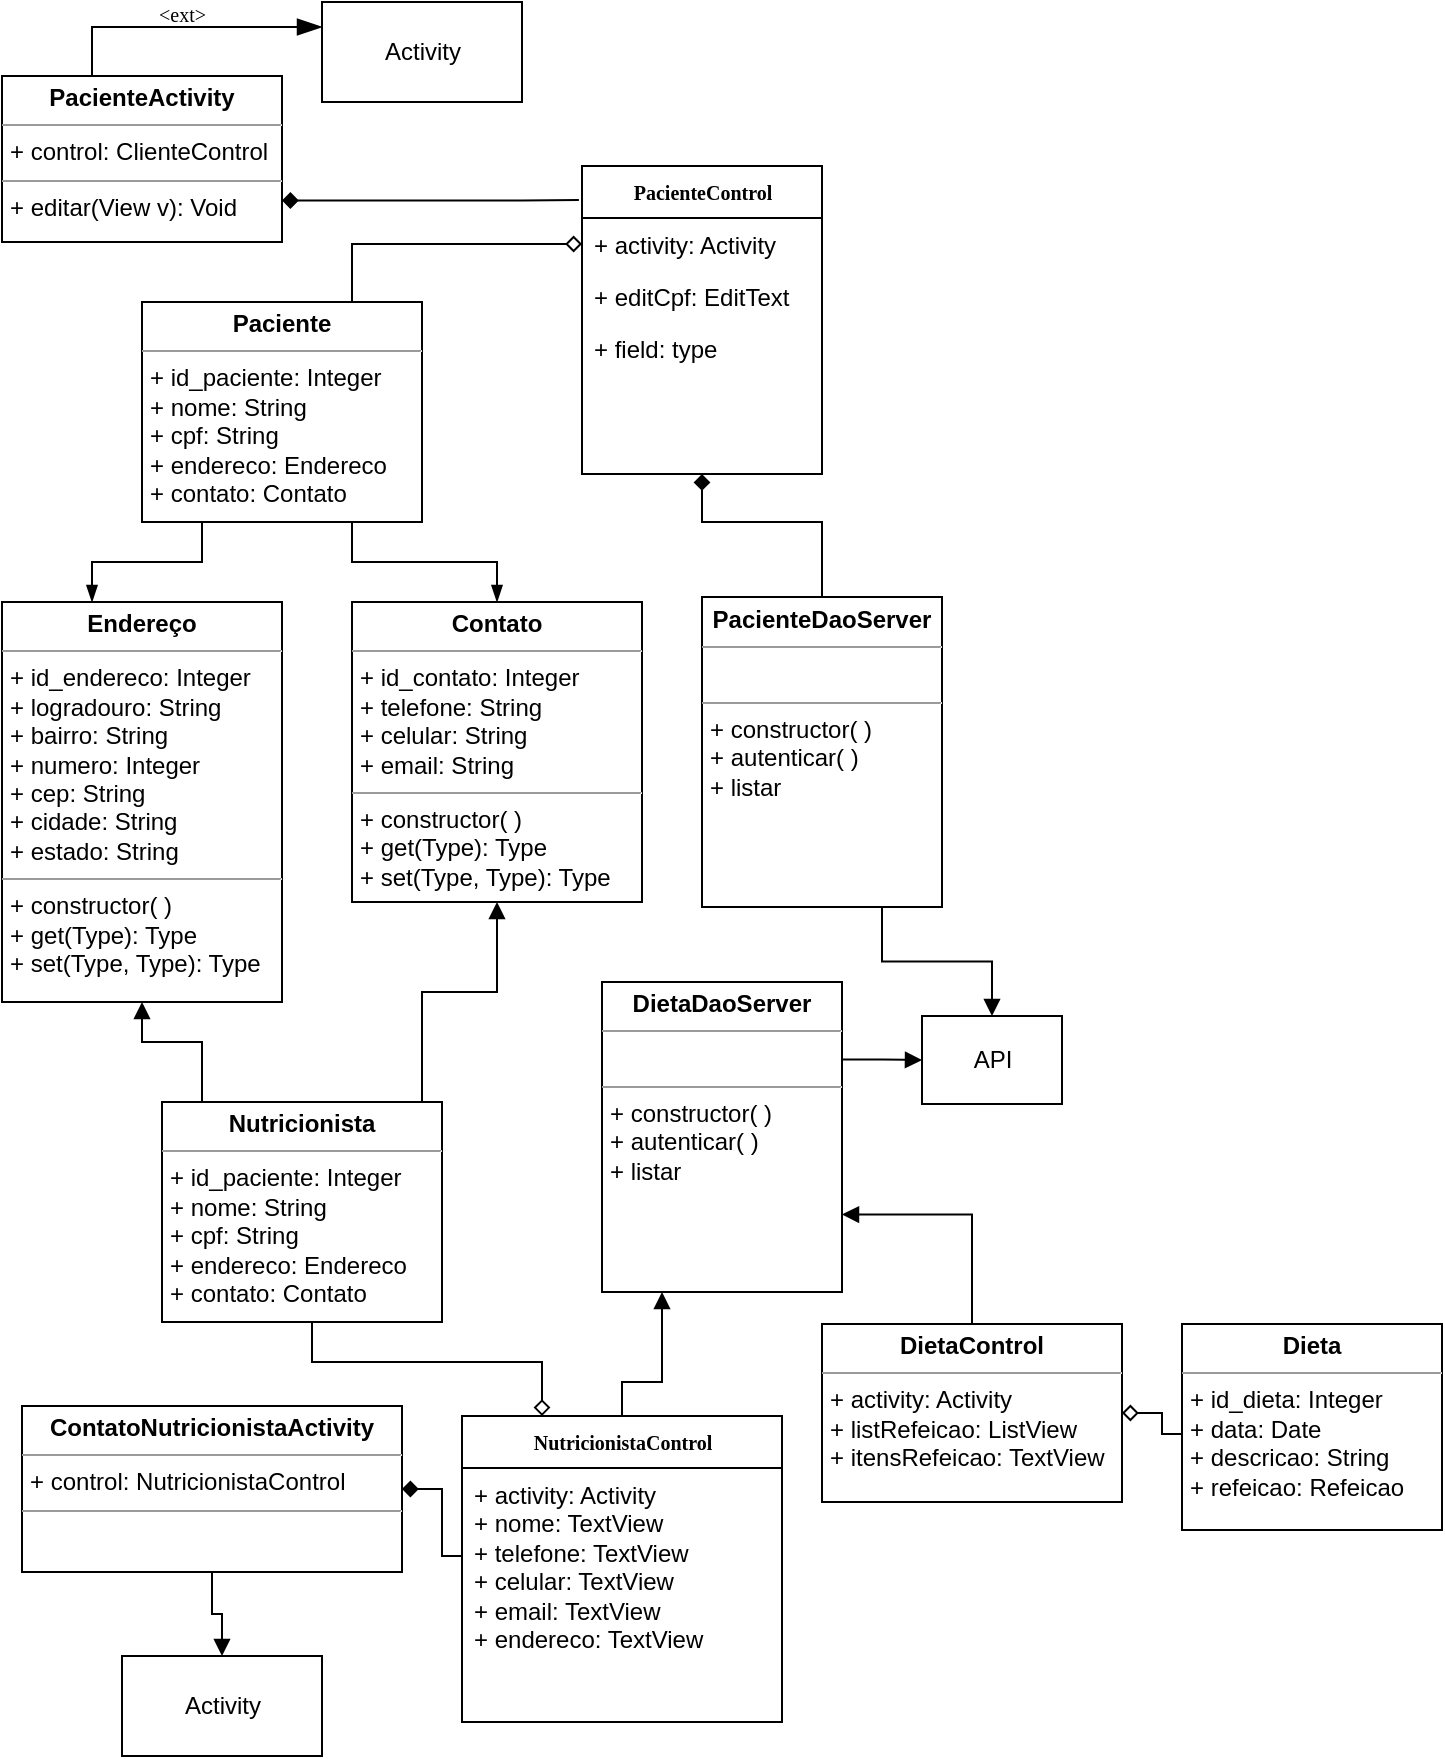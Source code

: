 <mxfile version="10.7.5" type="device"><diagram name="Page-1" id="c4acf3e9-155e-7222-9cf6-157b1a14988f"><mxGraphModel dx="1010" dy="533" grid="1" gridSize="10" guides="1" tooltips="1" connect="1" arrows="1" fold="1" page="1" pageScale="1" pageWidth="850" pageHeight="1100" background="#ffffff" math="0" shadow="0"><root><mxCell id="0"/><mxCell id="1" parent="0"/><mxCell id="17acba5748e5396b-30" value="&lt;b&gt;PacienteControl&lt;/b&gt;" style="swimlane;html=1;fontStyle=0;childLayout=stackLayout;horizontal=1;startSize=26;fillColor=none;horizontalStack=0;resizeParent=1;resizeLast=0;collapsible=1;marginBottom=0;swimlaneFillColor=#ffffff;rounded=0;shadow=0;comic=0;labelBackgroundColor=none;strokeColor=#000000;strokeWidth=1;fontFamily=Verdana;fontSize=10;fontColor=#000000;align=center;" parent="1" vertex="1"><mxGeometry x="290" y="162" width="120" height="154" as="geometry"/></mxCell><mxCell id="17acba5748e5396b-31" value="+ activity: Activity" style="text;html=1;strokeColor=none;fillColor=none;align=left;verticalAlign=top;spacingLeft=4;spacingRight=4;whiteSpace=wrap;overflow=hidden;rotatable=0;points=[[0,0.5],[1,0.5]];portConstraint=eastwest;" parent="17acba5748e5396b-30" vertex="1"><mxGeometry y="26" width="120" height="26" as="geometry"/></mxCell><mxCell id="17acba5748e5396b-32" value="+ editCpf: EditText" style="text;html=1;strokeColor=none;fillColor=none;align=left;verticalAlign=top;spacingLeft=4;spacingRight=4;whiteSpace=wrap;overflow=hidden;rotatable=0;points=[[0,0.5],[1,0.5]];portConstraint=eastwest;" parent="17acba5748e5396b-30" vertex="1"><mxGeometry y="52" width="120" height="26" as="geometry"/></mxCell><mxCell id="17acba5748e5396b-33" value="+ field: type" style="text;html=1;strokeColor=none;fillColor=none;align=left;verticalAlign=top;spacingLeft=4;spacingRight=4;whiteSpace=wrap;overflow=hidden;rotatable=0;points=[[0,0.5],[1,0.5]];portConstraint=eastwest;" parent="17acba5748e5396b-30" vertex="1"><mxGeometry y="78" width="120" height="26" as="geometry"/></mxCell><mxCell id="5d2195bd80daf111-10" value="&lt;p style=&quot;margin: 0px ; margin-top: 4px ; text-align: center&quot;&gt;&lt;b&gt;Contato&lt;/b&gt;&lt;/p&gt;&lt;hr size=&quot;1&quot;&gt;&lt;p style=&quot;margin: 0px ; margin-left: 4px&quot;&gt;+ id_contato: Integer&lt;br&gt;+ telefone: String&lt;/p&gt;&lt;p style=&quot;margin: 0px ; margin-left: 4px&quot;&gt;+ celular: String&lt;/p&gt;&lt;p style=&quot;margin: 0px ; margin-left: 4px&quot;&gt;+ email: String&lt;/p&gt;&lt;hr size=&quot;1&quot;&gt;&lt;p style=&quot;margin: 0px ; margin-left: 4px&quot;&gt;+ constructor( )&lt;br&gt;&lt;/p&gt;&lt;p style=&quot;margin: 0px ; margin-left: 4px&quot;&gt;+ get(Type): Type&lt;br&gt;+ set(Type, Type): Type&lt;/p&gt;" style="verticalAlign=top;align=left;overflow=fill;fontSize=12;fontFamily=Helvetica;html=1;rounded=0;shadow=0;comic=0;labelBackgroundColor=none;strokeColor=#000000;strokeWidth=1;fillColor=#ffffff;" parent="1" vertex="1"><mxGeometry x="175" y="380" width="145" height="150" as="geometry"/></mxCell><mxCell id="5d2195bd80daf111-21" value="&amp;lt;ext&amp;gt;&amp;nbsp;&lt;br&gt;&lt;br&gt;" style="edgeStyle=orthogonalEdgeStyle;rounded=0;html=1;labelBackgroundColor=none;startFill=0;endArrow=blockThin;endFill=1;endSize=10;fontFamily=Verdana;fontSize=10;entryX=0;entryY=0.25;entryDx=0;entryDy=0;" parent="1" source="5d2195bd80daf111-18" target="yfx5J68NULHjutwP12YB-38" edge="1"><mxGeometry relative="1" as="geometry"><mxPoint x="350" y="60" as="targetPoint"/><Array as="points"><mxPoint x="45" y="93"/></Array></mxGeometry></mxCell><mxCell id="yfx5J68NULHjutwP12YB-6" value="" style="edgeStyle=orthogonalEdgeStyle;rounded=0;orthogonalLoop=1;jettySize=auto;html=1;endArrow=none;endFill=0;entryX=-0.013;entryY=0.11;entryDx=0;entryDy=0;startArrow=diamond;startFill=1;exitX=1;exitY=0.75;exitDx=0;exitDy=0;entryPerimeter=0;" edge="1" parent="1" source="5d2195bd80daf111-18" target="17acba5748e5396b-30"><mxGeometry relative="1" as="geometry"><mxPoint x="330" y="128.5" as="targetPoint"/><Array as="points"><mxPoint x="260" y="179"/><mxPoint x="260" y="179"/></Array></mxGeometry></mxCell><mxCell id="5d2195bd80daf111-18" value="&lt;p style=&quot;margin: 0px ; margin-top: 4px ; text-align: center&quot;&gt;&lt;b&gt;PacienteActivity&lt;/b&gt;&lt;/p&gt;&lt;hr size=&quot;1&quot;&gt;&lt;p style=&quot;margin: 0px ; margin-left: 4px&quot;&gt;+ control: ClienteControl&lt;br&gt;&lt;/p&gt;&lt;hr size=&quot;1&quot;&gt;&lt;p style=&quot;margin: 0px ; margin-left: 4px&quot;&gt;+ editar(View v): Void&lt;br&gt;&lt;/p&gt;" style="verticalAlign=top;align=left;overflow=fill;fontSize=12;fontFamily=Helvetica;html=1;rounded=0;shadow=0;comic=0;labelBackgroundColor=none;strokeColor=#000000;strokeWidth=1;fillColor=#ffffff;" parent="1" vertex="1"><mxGeometry y="117" width="140" height="83" as="geometry"/></mxCell><mxCell id="yfx5J68NULHjutwP12YB-2" value="" style="edgeStyle=orthogonalEdgeStyle;rounded=0;orthogonalLoop=1;jettySize=auto;html=1;endArrow=blockThin;endFill=1;entryX=0.5;entryY=0;entryDx=0;entryDy=0;exitX=0.75;exitY=1;exitDx=0;exitDy=0;" edge="1" parent="1" source="5d2195bd80daf111-19" target="5d2195bd80daf111-10"><mxGeometry relative="1" as="geometry"><Array as="points"><mxPoint x="175" y="360"/><mxPoint x="248" y="360"/></Array></mxGeometry></mxCell><mxCell id="yfx5J68NULHjutwP12YB-3" value="" style="edgeStyle=orthogonalEdgeStyle;rounded=0;orthogonalLoop=1;jettySize=auto;html=1;endArrow=blockThin;endFill=1;" edge="1" parent="1" source="5d2195bd80daf111-19" target="5d2195bd80daf111-20"><mxGeometry relative="1" as="geometry"><Array as="points"><mxPoint x="100" y="360"/><mxPoint x="45" y="360"/></Array></mxGeometry></mxCell><mxCell id="yfx5J68NULHjutwP12YB-4" value="" style="edgeStyle=orthogonalEdgeStyle;rounded=0;orthogonalLoop=1;jettySize=auto;html=1;endArrow=diamond;endFill=0;exitX=0.75;exitY=0;exitDx=0;exitDy=0;entryX=0;entryY=0.5;entryDx=0;entryDy=0;" edge="1" parent="1" source="5d2195bd80daf111-19" target="17acba5748e5396b-31"><mxGeometry relative="1" as="geometry"><mxPoint x="350" y="235" as="targetPoint"/><Array as="points"><mxPoint x="175" y="201"/></Array></mxGeometry></mxCell><mxCell id="5d2195bd80daf111-19" value="&lt;p style=&quot;margin: 0px ; margin-top: 4px ; text-align: center&quot;&gt;&lt;b&gt;Paciente&lt;/b&gt;&lt;/p&gt;&lt;hr size=&quot;1&quot;&gt;&lt;p style=&quot;margin: 0px ; margin-left: 4px&quot;&gt;+ id_paciente: Integer&lt;br&gt;+ nome: String&lt;/p&gt;&lt;p style=&quot;margin: 0px ; margin-left: 4px&quot;&gt;+ cpf: String&lt;/p&gt;&lt;p style=&quot;margin: 0px ; margin-left: 4px&quot;&gt;+ endereco: Endereco&lt;/p&gt;&lt;p style=&quot;margin: 0px ; margin-left: 4px&quot;&gt;+ contato: Contato&lt;/p&gt;&lt;p style=&quot;margin: 0px ; margin-left: 4px&quot;&gt;&lt;br&gt;&lt;/p&gt;" style="verticalAlign=top;align=left;overflow=fill;fontSize=12;fontFamily=Helvetica;html=1;rounded=0;shadow=0;comic=0;labelBackgroundColor=none;strokeColor=#000000;strokeWidth=1;fillColor=#ffffff;" parent="1" vertex="1"><mxGeometry x="70" y="230" width="140" height="110" as="geometry"/></mxCell><mxCell id="5d2195bd80daf111-20" value="&lt;p style=&quot;margin: 0px ; margin-top: 4px ; text-align: center&quot;&gt;&lt;b&gt;Endereço&lt;/b&gt;&lt;/p&gt;&lt;hr size=&quot;1&quot;&gt;&lt;p style=&quot;margin: 0px ; margin-left: 4px&quot;&gt;+ id_endereco: Integer&lt;br&gt;+ logradouro: String&lt;/p&gt;&lt;p style=&quot;margin: 0px ; margin-left: 4px&quot;&gt;+ bairro: String&lt;/p&gt;&lt;p style=&quot;margin: 0px ; margin-left: 4px&quot;&gt;+ numero: Integer&lt;/p&gt;&lt;p style=&quot;margin: 0px ; margin-left: 4px&quot;&gt;+ cep: String&lt;/p&gt;&lt;p style=&quot;margin: 0px ; margin-left: 4px&quot;&gt;+ cidade: String&lt;/p&gt;&lt;p style=&quot;margin: 0px ; margin-left: 4px&quot;&gt;+ estado: String&lt;/p&gt;&lt;hr size=&quot;1&quot;&gt;&lt;p style=&quot;margin: 0px ; margin-left: 4px&quot;&gt;+ constructor( )&lt;/p&gt;&lt;p style=&quot;margin: 0px ; margin-left: 4px&quot;&gt;+ get(Type): Type&lt;br&gt;+ set(Type, Type): Type&lt;/p&gt;" style="verticalAlign=top;align=left;overflow=fill;fontSize=12;fontFamily=Helvetica;html=1;rounded=0;shadow=0;comic=0;labelBackgroundColor=none;strokeColor=#000000;strokeWidth=1;fillColor=#ffffff;" parent="1" vertex="1"><mxGeometry y="380" width="140" height="200" as="geometry"/></mxCell><mxCell id="yfx5J68NULHjutwP12YB-60" value="" style="edgeStyle=orthogonalEdgeStyle;rounded=0;orthogonalLoop=1;jettySize=auto;html=1;startArrow=none;startFill=0;endArrow=block;endFill=1;exitX=0.75;exitY=1;exitDx=0;exitDy=0;entryX=0.5;entryY=0;entryDx=0;entryDy=0;" edge="1" parent="1" source="yfx5J68NULHjutwP12YB-15" target="yfx5J68NULHjutwP12YB-41"><mxGeometry relative="1" as="geometry"><mxPoint x="525" y="615" as="targetPoint"/></mxGeometry></mxCell><mxCell id="yfx5J68NULHjutwP12YB-15" value="&lt;p style=&quot;margin: 0px ; margin-top: 4px ; text-align: center&quot;&gt;&lt;b&gt;PacienteDaoServer&lt;/b&gt;&lt;/p&gt;&lt;hr size=&quot;1&quot;&gt;&lt;p style=&quot;margin: 0px ; margin-left: 4px&quot;&gt;&lt;br&gt;&lt;/p&gt;&lt;hr size=&quot;1&quot;&gt;&lt;p style=&quot;margin: 0px ; margin-left: 4px&quot;&gt;+ constructor( )&lt;/p&gt;&lt;p style=&quot;margin: 0px ; margin-left: 4px&quot;&gt;+ autenticar( )&lt;/p&gt;&lt;p style=&quot;margin: 0px ; margin-left: 4px&quot;&gt;+ listar&lt;/p&gt;" style="verticalAlign=top;align=left;overflow=fill;fontSize=12;fontFamily=Helvetica;html=1;rounded=0;shadow=0;comic=0;labelBackgroundColor=none;strokeColor=#000000;strokeWidth=1;fillColor=#ffffff;" vertex="1" parent="1"><mxGeometry x="350" y="377.5" width="120" height="155" as="geometry"/></mxCell><mxCell id="yfx5J68NULHjutwP12YB-16" value="" style="edgeStyle=orthogonalEdgeStyle;rounded=0;orthogonalLoop=1;jettySize=auto;html=1;endArrow=none;endFill=0;startArrow=diamond;startFill=1;exitX=0.5;exitY=1;exitDx=0;exitDy=0;entryX=0.5;entryY=0;entryDx=0;entryDy=0;" edge="1" parent="1" source="17acba5748e5396b-30" target="yfx5J68NULHjutwP12YB-15"><mxGeometry relative="1" as="geometry"><mxPoint x="540" y="185" as="sourcePoint"/><mxPoint x="478" y="380" as="targetPoint"/><Array as="points"><mxPoint x="350" y="340"/><mxPoint x="410" y="340"/></Array></mxGeometry></mxCell><mxCell id="yfx5J68NULHjutwP12YB-23" value="" style="edgeStyle=orthogonalEdgeStyle;rounded=0;orthogonalLoop=1;jettySize=auto;html=1;startArrow=none;startFill=0;endArrow=block;endFill=1;entryX=0.5;entryY=1;entryDx=0;entryDy=0;" edge="1" parent="1" source="yfx5J68NULHjutwP12YB-21" target="5d2195bd80daf111-20"><mxGeometry relative="1" as="geometry"><mxPoint x="200" y="675" as="targetPoint"/><Array as="points"><mxPoint x="100" y="600"/><mxPoint x="70" y="600"/></Array></mxGeometry></mxCell><mxCell id="yfx5J68NULHjutwP12YB-25" value="" style="edgeStyle=orthogonalEdgeStyle;rounded=0;orthogonalLoop=1;jettySize=auto;html=1;startArrow=none;startFill=0;endArrow=block;endFill=1;entryX=0.5;entryY=1;entryDx=0;entryDy=0;" edge="1" parent="1" source="yfx5J68NULHjutwP12YB-21" target="5d2195bd80daf111-10"><mxGeometry relative="1" as="geometry"><Array as="points"><mxPoint x="210" y="575"/><mxPoint x="248" y="575"/></Array></mxGeometry></mxCell><mxCell id="yfx5J68NULHjutwP12YB-21" value="&lt;p style=&quot;margin: 0px ; margin-top: 4px ; text-align: center&quot;&gt;&lt;b&gt;Nutricionista&lt;/b&gt;&lt;/p&gt;&lt;hr size=&quot;1&quot;&gt;&lt;p style=&quot;margin: 0px ; margin-left: 4px&quot;&gt;+ id_paciente: Integer&lt;br&gt;+ nome: String&lt;/p&gt;&lt;p style=&quot;margin: 0px ; margin-left: 4px&quot;&gt;+ cpf: String&lt;/p&gt;&lt;p style=&quot;margin: 0px ; margin-left: 4px&quot;&gt;+ endereco: Endereco&lt;/p&gt;&lt;p style=&quot;margin: 0px ; margin-left: 4px&quot;&gt;+ contato: Contato&lt;/p&gt;&lt;p style=&quot;margin: 0px ; margin-left: 4px&quot;&gt;&lt;br&gt;&lt;/p&gt;" style="verticalAlign=top;align=left;overflow=fill;fontSize=12;fontFamily=Helvetica;html=1;rounded=0;shadow=0;comic=0;labelBackgroundColor=none;strokeColor=#000000;strokeWidth=1;fillColor=#ffffff;" vertex="1" parent="1"><mxGeometry x="80" y="630" width="140" height="110" as="geometry"/></mxCell><mxCell id="yfx5J68NULHjutwP12YB-49" value="" style="edgeStyle=orthogonalEdgeStyle;rounded=0;orthogonalLoop=1;jettySize=auto;html=1;startArrow=none;startFill=0;endArrow=block;endFill=1;entryX=0.5;entryY=0;entryDx=0;entryDy=0;exitX=0.5;exitY=1;exitDx=0;exitDy=0;" edge="1" parent="1" source="yfx5J68NULHjutwP12YB-26" target="yfx5J68NULHjutwP12YB-47"><mxGeometry relative="1" as="geometry"><mxPoint x="375" y="915" as="targetPoint"/></mxGeometry></mxCell><mxCell id="yfx5J68NULHjutwP12YB-26" value="&lt;p style=&quot;margin: 0px ; margin-top: 4px ; text-align: center&quot;&gt;&lt;b&gt;ContatoNutricionistaActivity&lt;/b&gt;&lt;/p&gt;&lt;hr size=&quot;1&quot;&gt;&lt;p style=&quot;margin: 0px ; margin-left: 4px&quot;&gt;+ control: NutricionistaControl&lt;br&gt;&lt;/p&gt;&lt;hr size=&quot;1&quot;&gt;&lt;p style=&quot;margin: 0px ; margin-left: 4px&quot;&gt;&lt;br&gt;&lt;/p&gt;" style="verticalAlign=top;align=left;overflow=fill;fontSize=12;fontFamily=Helvetica;html=1;rounded=0;shadow=0;comic=0;labelBackgroundColor=none;strokeColor=#000000;strokeWidth=1;fillColor=#ffffff;" vertex="1" parent="1"><mxGeometry x="10" y="782" width="190" height="83" as="geometry"/></mxCell><mxCell id="yfx5J68NULHjutwP12YB-31" value="" style="edgeStyle=orthogonalEdgeStyle;rounded=0;orthogonalLoop=1;jettySize=auto;html=1;startArrow=diamond;startFill=0;endArrow=none;endFill=0;" edge="1" parent="1" source="yfx5J68NULHjutwP12YB-27" target="yfx5J68NULHjutwP12YB-21"><mxGeometry relative="1" as="geometry"><Array as="points"><mxPoint x="270" y="760"/><mxPoint x="155" y="760"/></Array></mxGeometry></mxCell><mxCell id="yfx5J68NULHjutwP12YB-36" value="" style="edgeStyle=orthogonalEdgeStyle;rounded=0;orthogonalLoop=1;jettySize=auto;html=1;startArrow=none;startFill=0;endArrow=diamond;endFill=1;entryX=1;entryY=0.5;entryDx=0;entryDy=0;exitX=0;exitY=0.75;exitDx=0;exitDy=0;" edge="1" parent="1" source="yfx5J68NULHjutwP12YB-27" target="yfx5J68NULHjutwP12YB-26"><mxGeometry relative="1" as="geometry"><mxPoint x="315" y="864" as="targetPoint"/><Array as="points"><mxPoint x="220" y="857"/><mxPoint x="220" y="824"/></Array></mxGeometry></mxCell><mxCell id="yfx5J68NULHjutwP12YB-55" value="" style="edgeStyle=orthogonalEdgeStyle;rounded=0;orthogonalLoop=1;jettySize=auto;html=1;startArrow=none;startFill=0;endArrow=block;endFill=1;entryX=0.25;entryY=1;entryDx=0;entryDy=0;exitX=0.5;exitY=0;exitDx=0;exitDy=0;" edge="1" parent="1" source="yfx5J68NULHjutwP12YB-27" target="yfx5J68NULHjutwP12YB-56"><mxGeometry relative="1" as="geometry"><mxPoint x="430" y="880" as="targetPoint"/><Array as="points"><mxPoint x="310" y="770"/><mxPoint x="330" y="770"/></Array></mxGeometry></mxCell><mxCell id="yfx5J68NULHjutwP12YB-27" value="&lt;b&gt;NutricionistaControl&lt;/b&gt;" style="swimlane;html=1;fontStyle=0;childLayout=stackLayout;horizontal=1;startSize=26;fillColor=none;horizontalStack=0;resizeParent=1;resizeLast=0;collapsible=1;marginBottom=0;swimlaneFillColor=#ffffff;rounded=0;shadow=0;comic=0;labelBackgroundColor=none;strokeColor=#000000;strokeWidth=1;fontFamily=Verdana;fontSize=10;fontColor=#000000;align=center;" vertex="1" parent="1"><mxGeometry x="230" y="787" width="160" height="153" as="geometry"/></mxCell><mxCell id="yfx5J68NULHjutwP12YB-28" value="+ activity: Activity&lt;br&gt;+ nome: TextView&lt;br&gt;+ telefone: TextView&lt;br&gt;+ celular: TextView&lt;br&gt;+ email: TextView&lt;br&gt;+ endereco: TextView&lt;br&gt;" style="text;html=1;strokeColor=none;fillColor=none;align=left;verticalAlign=top;spacingLeft=4;spacingRight=4;whiteSpace=wrap;overflow=hidden;rotatable=0;points=[[0,0.5],[1,0.5]];portConstraint=eastwest;" vertex="1" parent="yfx5J68NULHjutwP12YB-27"><mxGeometry y="26" width="160" height="124" as="geometry"/></mxCell><mxCell id="yfx5J68NULHjutwP12YB-38" value="Activity" style="html=1;" vertex="1" parent="1"><mxGeometry x="160" y="80" width="100" height="50" as="geometry"/></mxCell><mxCell id="yfx5J68NULHjutwP12YB-41" value="API" style="html=1;" vertex="1" parent="1"><mxGeometry x="460" y="587" width="70" height="44" as="geometry"/></mxCell><mxCell id="yfx5J68NULHjutwP12YB-47" value="Activity" style="html=1;" vertex="1" parent="1"><mxGeometry x="60" y="907" width="100" height="50" as="geometry"/></mxCell><mxCell id="yfx5J68NULHjutwP12YB-58" value="" style="edgeStyle=orthogonalEdgeStyle;rounded=0;orthogonalLoop=1;jettySize=auto;html=1;startArrow=none;startFill=0;endArrow=block;endFill=1;entryX=0;entryY=0.5;entryDx=0;entryDy=0;exitX=1;exitY=0.25;exitDx=0;exitDy=0;" edge="1" parent="1" source="yfx5J68NULHjutwP12YB-56" target="yfx5J68NULHjutwP12YB-41"><mxGeometry relative="1" as="geometry"><mxPoint x="700" y="647.5" as="targetPoint"/><Array as="points"/></mxGeometry></mxCell><mxCell id="yfx5J68NULHjutwP12YB-56" value="&lt;p style=&quot;margin: 0px ; margin-top: 4px ; text-align: center&quot;&gt;&lt;b&gt;DietaDaoServer&lt;/b&gt;&lt;/p&gt;&lt;hr size=&quot;1&quot;&gt;&lt;p style=&quot;margin: 0px ; margin-left: 4px&quot;&gt;&lt;br&gt;&lt;/p&gt;&lt;hr size=&quot;1&quot;&gt;&lt;p style=&quot;margin: 0px ; margin-left: 4px&quot;&gt;+ constructor( )&lt;/p&gt;&lt;p style=&quot;margin: 0px ; margin-left: 4px&quot;&gt;+ autenticar( )&lt;/p&gt;&lt;p style=&quot;margin: 0px ; margin-left: 4px&quot;&gt;+ listar&lt;/p&gt;" style="verticalAlign=top;align=left;overflow=fill;fontSize=12;fontFamily=Helvetica;html=1;rounded=0;shadow=0;comic=0;labelBackgroundColor=none;strokeColor=#000000;strokeWidth=1;fillColor=#ffffff;" vertex="1" parent="1"><mxGeometry x="300" y="570" width="120" height="155" as="geometry"/></mxCell><mxCell id="yfx5J68NULHjutwP12YB-66" value="" style="edgeStyle=orthogonalEdgeStyle;rounded=0;orthogonalLoop=1;jettySize=auto;html=1;startArrow=none;startFill=0;endArrow=diamond;endFill=0;entryX=1;entryY=0.5;entryDx=0;entryDy=0;exitX=0;exitY=0.5;exitDx=0;exitDy=0;" edge="1" parent="1" source="yfx5J68NULHjutwP12YB-61" target="yfx5J68NULHjutwP12YB-62"><mxGeometry relative="1" as="geometry"><mxPoint x="570" y="792" as="targetPoint"/><Array as="points"><mxPoint x="580" y="796"/><mxPoint x="580" y="786"/></Array></mxGeometry></mxCell><mxCell id="yfx5J68NULHjutwP12YB-61" value="&lt;p style=&quot;margin: 0px ; margin-top: 4px ; text-align: center&quot;&gt;&lt;b&gt;Dieta&lt;/b&gt;&lt;/p&gt;&lt;hr size=&quot;1&quot;&gt;&lt;p style=&quot;margin: 0px ; margin-left: 4px&quot;&gt;+ id_dieta: Integer&lt;br&gt;+ data: Date&lt;/p&gt;&lt;p style=&quot;margin: 0px ; margin-left: 4px&quot;&gt;+ descricao: String&lt;/p&gt;&lt;p style=&quot;margin: 0px ; margin-left: 4px&quot;&gt;+ refeicao: Refeicao&lt;/p&gt;" style="verticalAlign=top;align=left;overflow=fill;fontSize=12;fontFamily=Helvetica;html=1;rounded=0;shadow=0;comic=0;labelBackgroundColor=none;strokeColor=#000000;strokeWidth=1;fillColor=#ffffff;" vertex="1" parent="1"><mxGeometry x="590" y="741" width="130" height="103" as="geometry"/></mxCell><mxCell id="yfx5J68NULHjutwP12YB-64" value="" style="edgeStyle=orthogonalEdgeStyle;rounded=0;orthogonalLoop=1;jettySize=auto;html=1;startArrow=none;startFill=0;endArrow=block;endFill=1;entryX=1;entryY=0.75;entryDx=0;entryDy=0;" edge="1" parent="1" source="yfx5J68NULHjutwP12YB-62" target="yfx5J68NULHjutwP12YB-56"><mxGeometry relative="1" as="geometry"><mxPoint x="485" y="710" as="targetPoint"/></mxGeometry></mxCell><mxCell id="yfx5J68NULHjutwP12YB-62" value="&lt;p style=&quot;margin: 0px ; margin-top: 4px ; text-align: center&quot;&gt;&lt;b&gt;DietaControl&lt;/b&gt;&lt;/p&gt;&lt;hr size=&quot;1&quot;&gt;&lt;p style=&quot;margin: 0px ; margin-left: 4px&quot;&gt;+ activity: Activity&lt;/p&gt;&lt;p style=&quot;margin: 0px ; margin-left: 4px&quot;&gt;+ listRefeicao: ListView&lt;/p&gt;&lt;p style=&quot;margin: 0px ; margin-left: 4px&quot;&gt;+ itensRefeicao: TextView&lt;/p&gt;" style="verticalAlign=top;align=left;overflow=fill;fontSize=12;fontFamily=Helvetica;html=1;rounded=0;shadow=0;comic=0;labelBackgroundColor=none;strokeColor=#000000;strokeWidth=1;fillColor=#ffffff;" vertex="1" parent="1"><mxGeometry x="410" y="741" width="150" height="89" as="geometry"/></mxCell></root></mxGraphModel></diagram></mxfile>